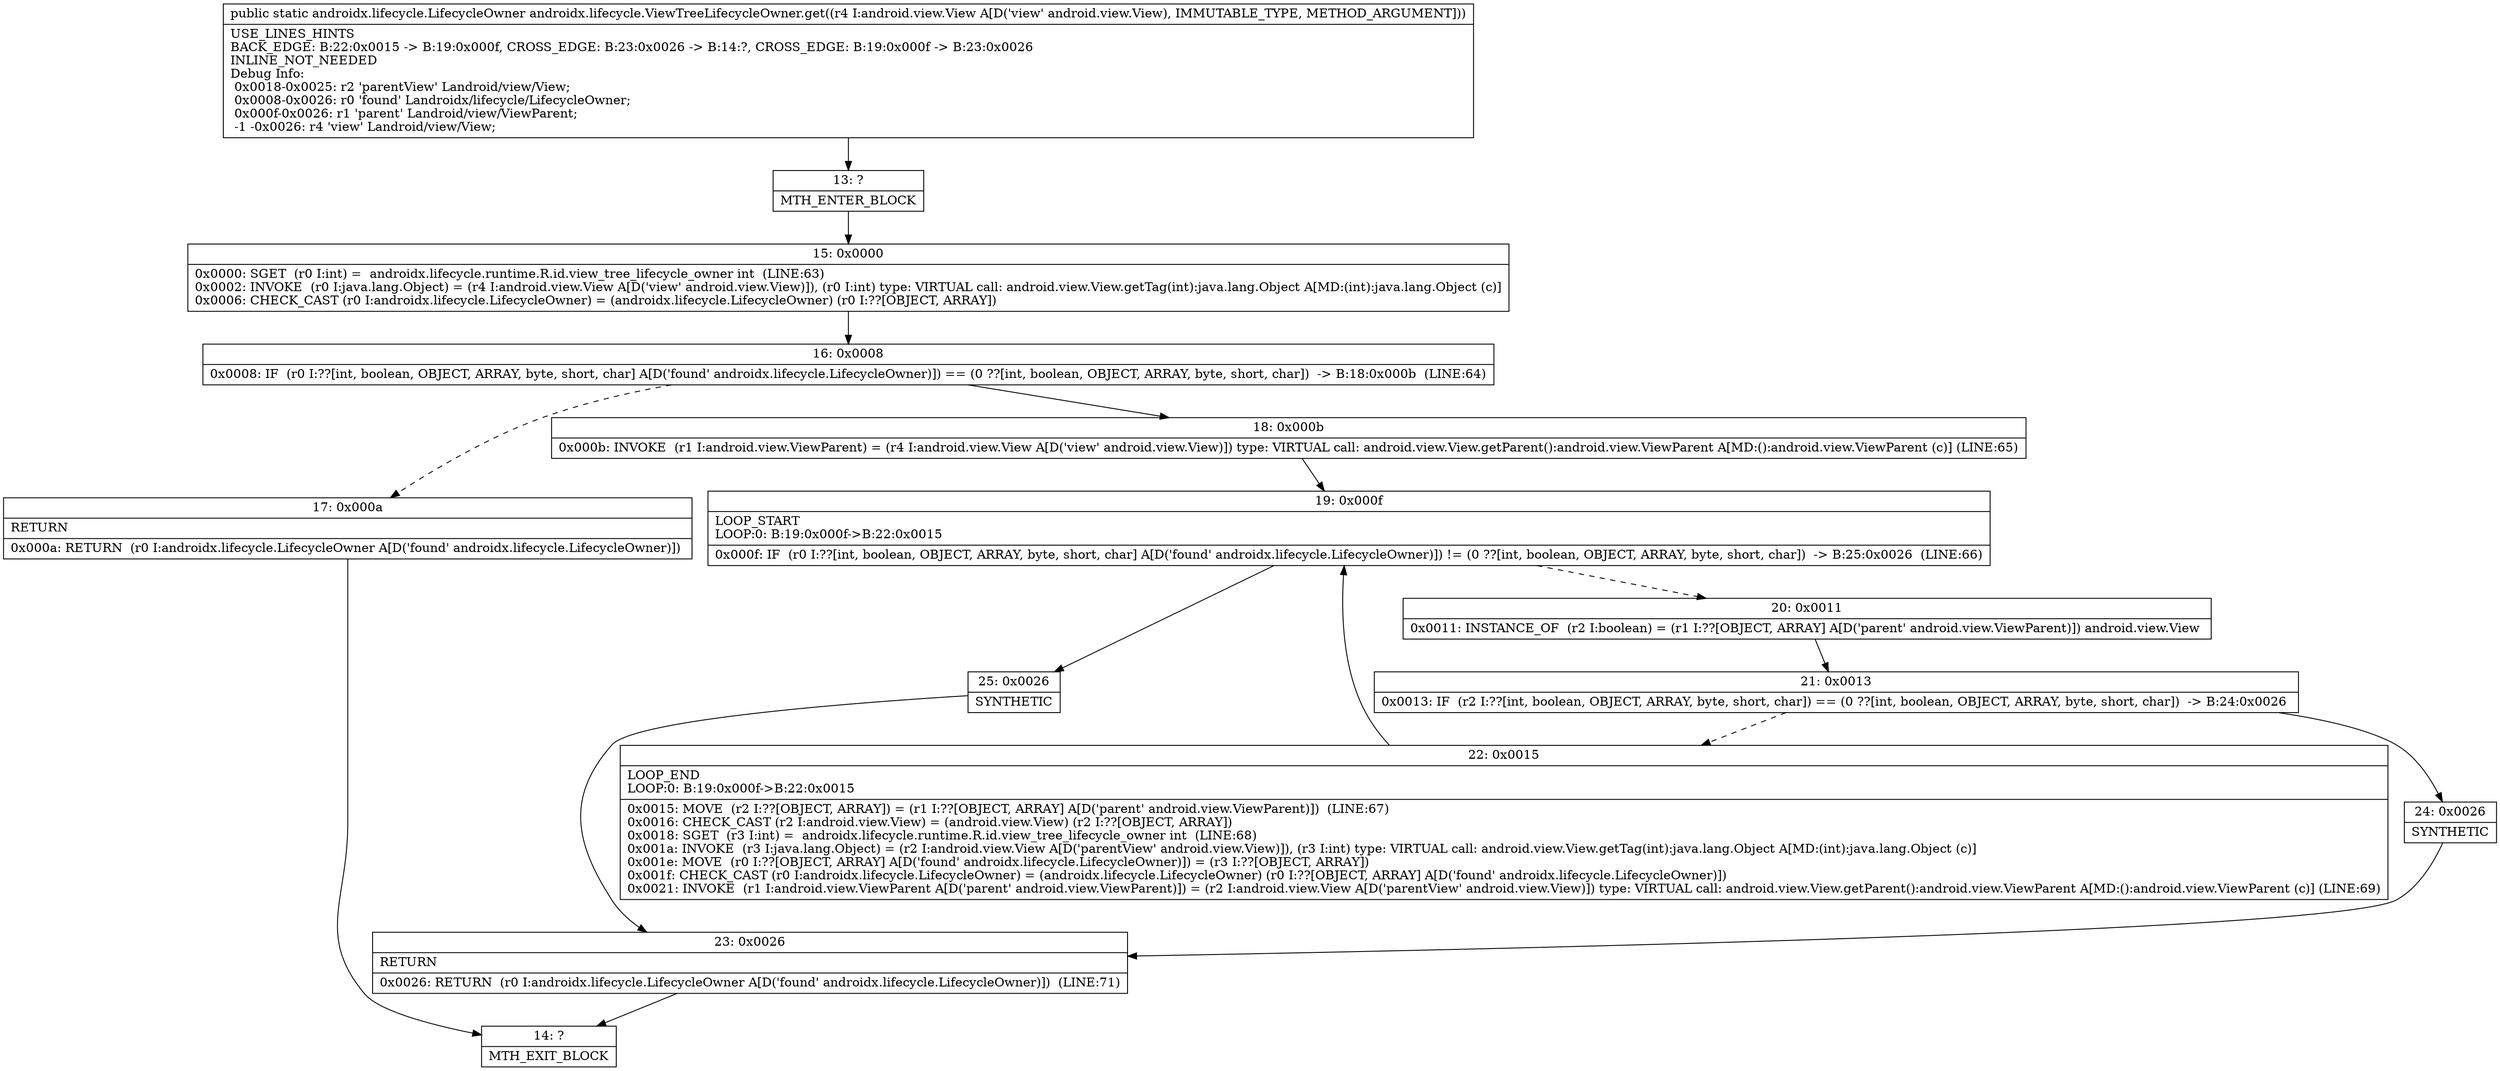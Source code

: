 digraph "CFG forandroidx.lifecycle.ViewTreeLifecycleOwner.get(Landroid\/view\/View;)Landroidx\/lifecycle\/LifecycleOwner;" {
Node_13 [shape=record,label="{13\:\ ?|MTH_ENTER_BLOCK\l}"];
Node_15 [shape=record,label="{15\:\ 0x0000|0x0000: SGET  (r0 I:int) =  androidx.lifecycle.runtime.R.id.view_tree_lifecycle_owner int  (LINE:63)\l0x0002: INVOKE  (r0 I:java.lang.Object) = (r4 I:android.view.View A[D('view' android.view.View)]), (r0 I:int) type: VIRTUAL call: android.view.View.getTag(int):java.lang.Object A[MD:(int):java.lang.Object (c)]\l0x0006: CHECK_CAST (r0 I:androidx.lifecycle.LifecycleOwner) = (androidx.lifecycle.LifecycleOwner) (r0 I:??[OBJECT, ARRAY]) \l}"];
Node_16 [shape=record,label="{16\:\ 0x0008|0x0008: IF  (r0 I:??[int, boolean, OBJECT, ARRAY, byte, short, char] A[D('found' androidx.lifecycle.LifecycleOwner)]) == (0 ??[int, boolean, OBJECT, ARRAY, byte, short, char])  \-\> B:18:0x000b  (LINE:64)\l}"];
Node_17 [shape=record,label="{17\:\ 0x000a|RETURN\l|0x000a: RETURN  (r0 I:androidx.lifecycle.LifecycleOwner A[D('found' androidx.lifecycle.LifecycleOwner)]) \l}"];
Node_14 [shape=record,label="{14\:\ ?|MTH_EXIT_BLOCK\l}"];
Node_18 [shape=record,label="{18\:\ 0x000b|0x000b: INVOKE  (r1 I:android.view.ViewParent) = (r4 I:android.view.View A[D('view' android.view.View)]) type: VIRTUAL call: android.view.View.getParent():android.view.ViewParent A[MD:():android.view.ViewParent (c)] (LINE:65)\l}"];
Node_19 [shape=record,label="{19\:\ 0x000f|LOOP_START\lLOOP:0: B:19:0x000f\-\>B:22:0x0015\l|0x000f: IF  (r0 I:??[int, boolean, OBJECT, ARRAY, byte, short, char] A[D('found' androidx.lifecycle.LifecycleOwner)]) != (0 ??[int, boolean, OBJECT, ARRAY, byte, short, char])  \-\> B:25:0x0026  (LINE:66)\l}"];
Node_20 [shape=record,label="{20\:\ 0x0011|0x0011: INSTANCE_OF  (r2 I:boolean) = (r1 I:??[OBJECT, ARRAY] A[D('parent' android.view.ViewParent)]) android.view.View \l}"];
Node_21 [shape=record,label="{21\:\ 0x0013|0x0013: IF  (r2 I:??[int, boolean, OBJECT, ARRAY, byte, short, char]) == (0 ??[int, boolean, OBJECT, ARRAY, byte, short, char])  \-\> B:24:0x0026 \l}"];
Node_22 [shape=record,label="{22\:\ 0x0015|LOOP_END\lLOOP:0: B:19:0x000f\-\>B:22:0x0015\l|0x0015: MOVE  (r2 I:??[OBJECT, ARRAY]) = (r1 I:??[OBJECT, ARRAY] A[D('parent' android.view.ViewParent)])  (LINE:67)\l0x0016: CHECK_CAST (r2 I:android.view.View) = (android.view.View) (r2 I:??[OBJECT, ARRAY]) \l0x0018: SGET  (r3 I:int) =  androidx.lifecycle.runtime.R.id.view_tree_lifecycle_owner int  (LINE:68)\l0x001a: INVOKE  (r3 I:java.lang.Object) = (r2 I:android.view.View A[D('parentView' android.view.View)]), (r3 I:int) type: VIRTUAL call: android.view.View.getTag(int):java.lang.Object A[MD:(int):java.lang.Object (c)]\l0x001e: MOVE  (r0 I:??[OBJECT, ARRAY] A[D('found' androidx.lifecycle.LifecycleOwner)]) = (r3 I:??[OBJECT, ARRAY]) \l0x001f: CHECK_CAST (r0 I:androidx.lifecycle.LifecycleOwner) = (androidx.lifecycle.LifecycleOwner) (r0 I:??[OBJECT, ARRAY] A[D('found' androidx.lifecycle.LifecycleOwner)]) \l0x0021: INVOKE  (r1 I:android.view.ViewParent A[D('parent' android.view.ViewParent)]) = (r2 I:android.view.View A[D('parentView' android.view.View)]) type: VIRTUAL call: android.view.View.getParent():android.view.ViewParent A[MD:():android.view.ViewParent (c)] (LINE:69)\l}"];
Node_24 [shape=record,label="{24\:\ 0x0026|SYNTHETIC\l}"];
Node_23 [shape=record,label="{23\:\ 0x0026|RETURN\l|0x0026: RETURN  (r0 I:androidx.lifecycle.LifecycleOwner A[D('found' androidx.lifecycle.LifecycleOwner)])  (LINE:71)\l}"];
Node_25 [shape=record,label="{25\:\ 0x0026|SYNTHETIC\l}"];
MethodNode[shape=record,label="{public static androidx.lifecycle.LifecycleOwner androidx.lifecycle.ViewTreeLifecycleOwner.get((r4 I:android.view.View A[D('view' android.view.View), IMMUTABLE_TYPE, METHOD_ARGUMENT]))  | USE_LINES_HINTS\lBACK_EDGE: B:22:0x0015 \-\> B:19:0x000f, CROSS_EDGE: B:23:0x0026 \-\> B:14:?, CROSS_EDGE: B:19:0x000f \-\> B:23:0x0026\lINLINE_NOT_NEEDED\lDebug Info:\l  0x0018\-0x0025: r2 'parentView' Landroid\/view\/View;\l  0x0008\-0x0026: r0 'found' Landroidx\/lifecycle\/LifecycleOwner;\l  0x000f\-0x0026: r1 'parent' Landroid\/view\/ViewParent;\l  \-1 \-0x0026: r4 'view' Landroid\/view\/View;\l}"];
MethodNode -> Node_13;Node_13 -> Node_15;
Node_15 -> Node_16;
Node_16 -> Node_17[style=dashed];
Node_16 -> Node_18;
Node_17 -> Node_14;
Node_18 -> Node_19;
Node_19 -> Node_20[style=dashed];
Node_19 -> Node_25;
Node_20 -> Node_21;
Node_21 -> Node_22[style=dashed];
Node_21 -> Node_24;
Node_22 -> Node_19;
Node_24 -> Node_23;
Node_23 -> Node_14;
Node_25 -> Node_23;
}

